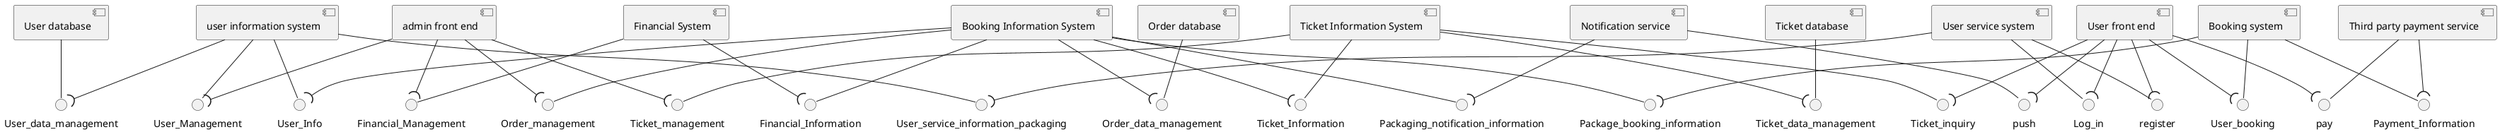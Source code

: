 @startuml
[User database] as user_d
[Order database] as order_d
[Ticket database] as ticket_d
[user information system] as user_info
[Booking Information System] as order_info
[Ticket Information System] as ticket_info
[User service system] as user_service
[User front end] as user_front
[Third party payment service] as pay
[Booking system] as order_sys
[Notification service] as notification_service
[admin front end] as admin_front
[Financial System] as financial_system

interface User_data_management as int_user_data
interface Order_data_management as int_order_data
interface Ticket_data_management as int_ticket_data
interface User_Info as int_user_info
interface Ticket_Information as int_ticket_info
interface User_service_information_packaging as int_user_service_info
interface register as int_register
interface Log_in as int_log_in
interface pay as int_pay
interface Payment_Information as int_pay_info
interface Package_booking_information as int_order_info
interface User_booking as int_user_order
interface Packaging_notification_information as int_notification_info
interface push as int_push
interface User_Management as int_user_management
interface Financial_Information as int_financial_information
interface Order_management as int_order_management
interface Financial_Management as int_financial_management
interface Ticket_management as int_ticket_management
interface Ticket_inquiry as int_ticket_inquire

user_d -- int_user_data

user_info --( int_user_data
user_info -- int_user_info
user_info -- int_user_service_info
user_info -- int_user_management

order_d -- int_order_data

order_info --( int_order_data
order_info --( int_user_info
order_info --( int_ticket_info
order_info -- int_order_info
order_info -- int_notification_info
order_info -- int_order_management
order_info -- int_financial_information

ticket_d -- int_ticket_data

ticket_info -- int_ticket_info
ticket_info --( int_ticket_data
ticket_info -- int_ticket_management
ticket_info -- int_ticket_inquire

user_service --( int_user_service_info
user_service -- int_register
user_service -- int_log_in

pay -- int_pay
pay --( int_pay_info

order_sys -- int_pay_info
order_sys --( int_order_info
order_sys -- int_user_order

notification_service --( int_notification_info
notification_service -- int_push

admin_front --( int_user_management
admin_front --( int_order_management
admin_front --( int_financial_management
admin_front --( int_ticket_management

financial_system --( int_financial_information
financial_system -- int_financial_management

user_front --( int_register
user_front --( int_log_in
user_front --( int_pay
user_front --( int_user_order
user_front --( int_push
user_front --( int_ticket_inquire
@enduml